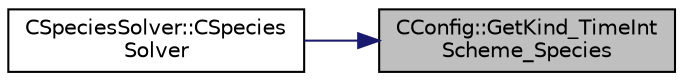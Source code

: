 digraph "CConfig::GetKind_TimeIntScheme_Species"
{
 // LATEX_PDF_SIZE
  edge [fontname="Helvetica",fontsize="10",labelfontname="Helvetica",labelfontsize="10"];
  node [fontname="Helvetica",fontsize="10",shape=record];
  rankdir="RL";
  Node1 [label="CConfig::GetKind_TimeInt\lScheme_Species",height=0.2,width=0.4,color="black", fillcolor="grey75", style="filled", fontcolor="black",tooltip="Get the kind of integration scheme (implicit) for the Species equations."];
  Node1 -> Node2 [dir="back",color="midnightblue",fontsize="10",style="solid",fontname="Helvetica"];
  Node2 [label="CSpeciesSolver::CSpecies\lSolver",height=0.2,width=0.4,color="black", fillcolor="white", style="filled",URL="$classCSpeciesSolver.html#a3a7863355bb316fe760afeb1db4ca66c",tooltip="Constructor of the class."];
}
